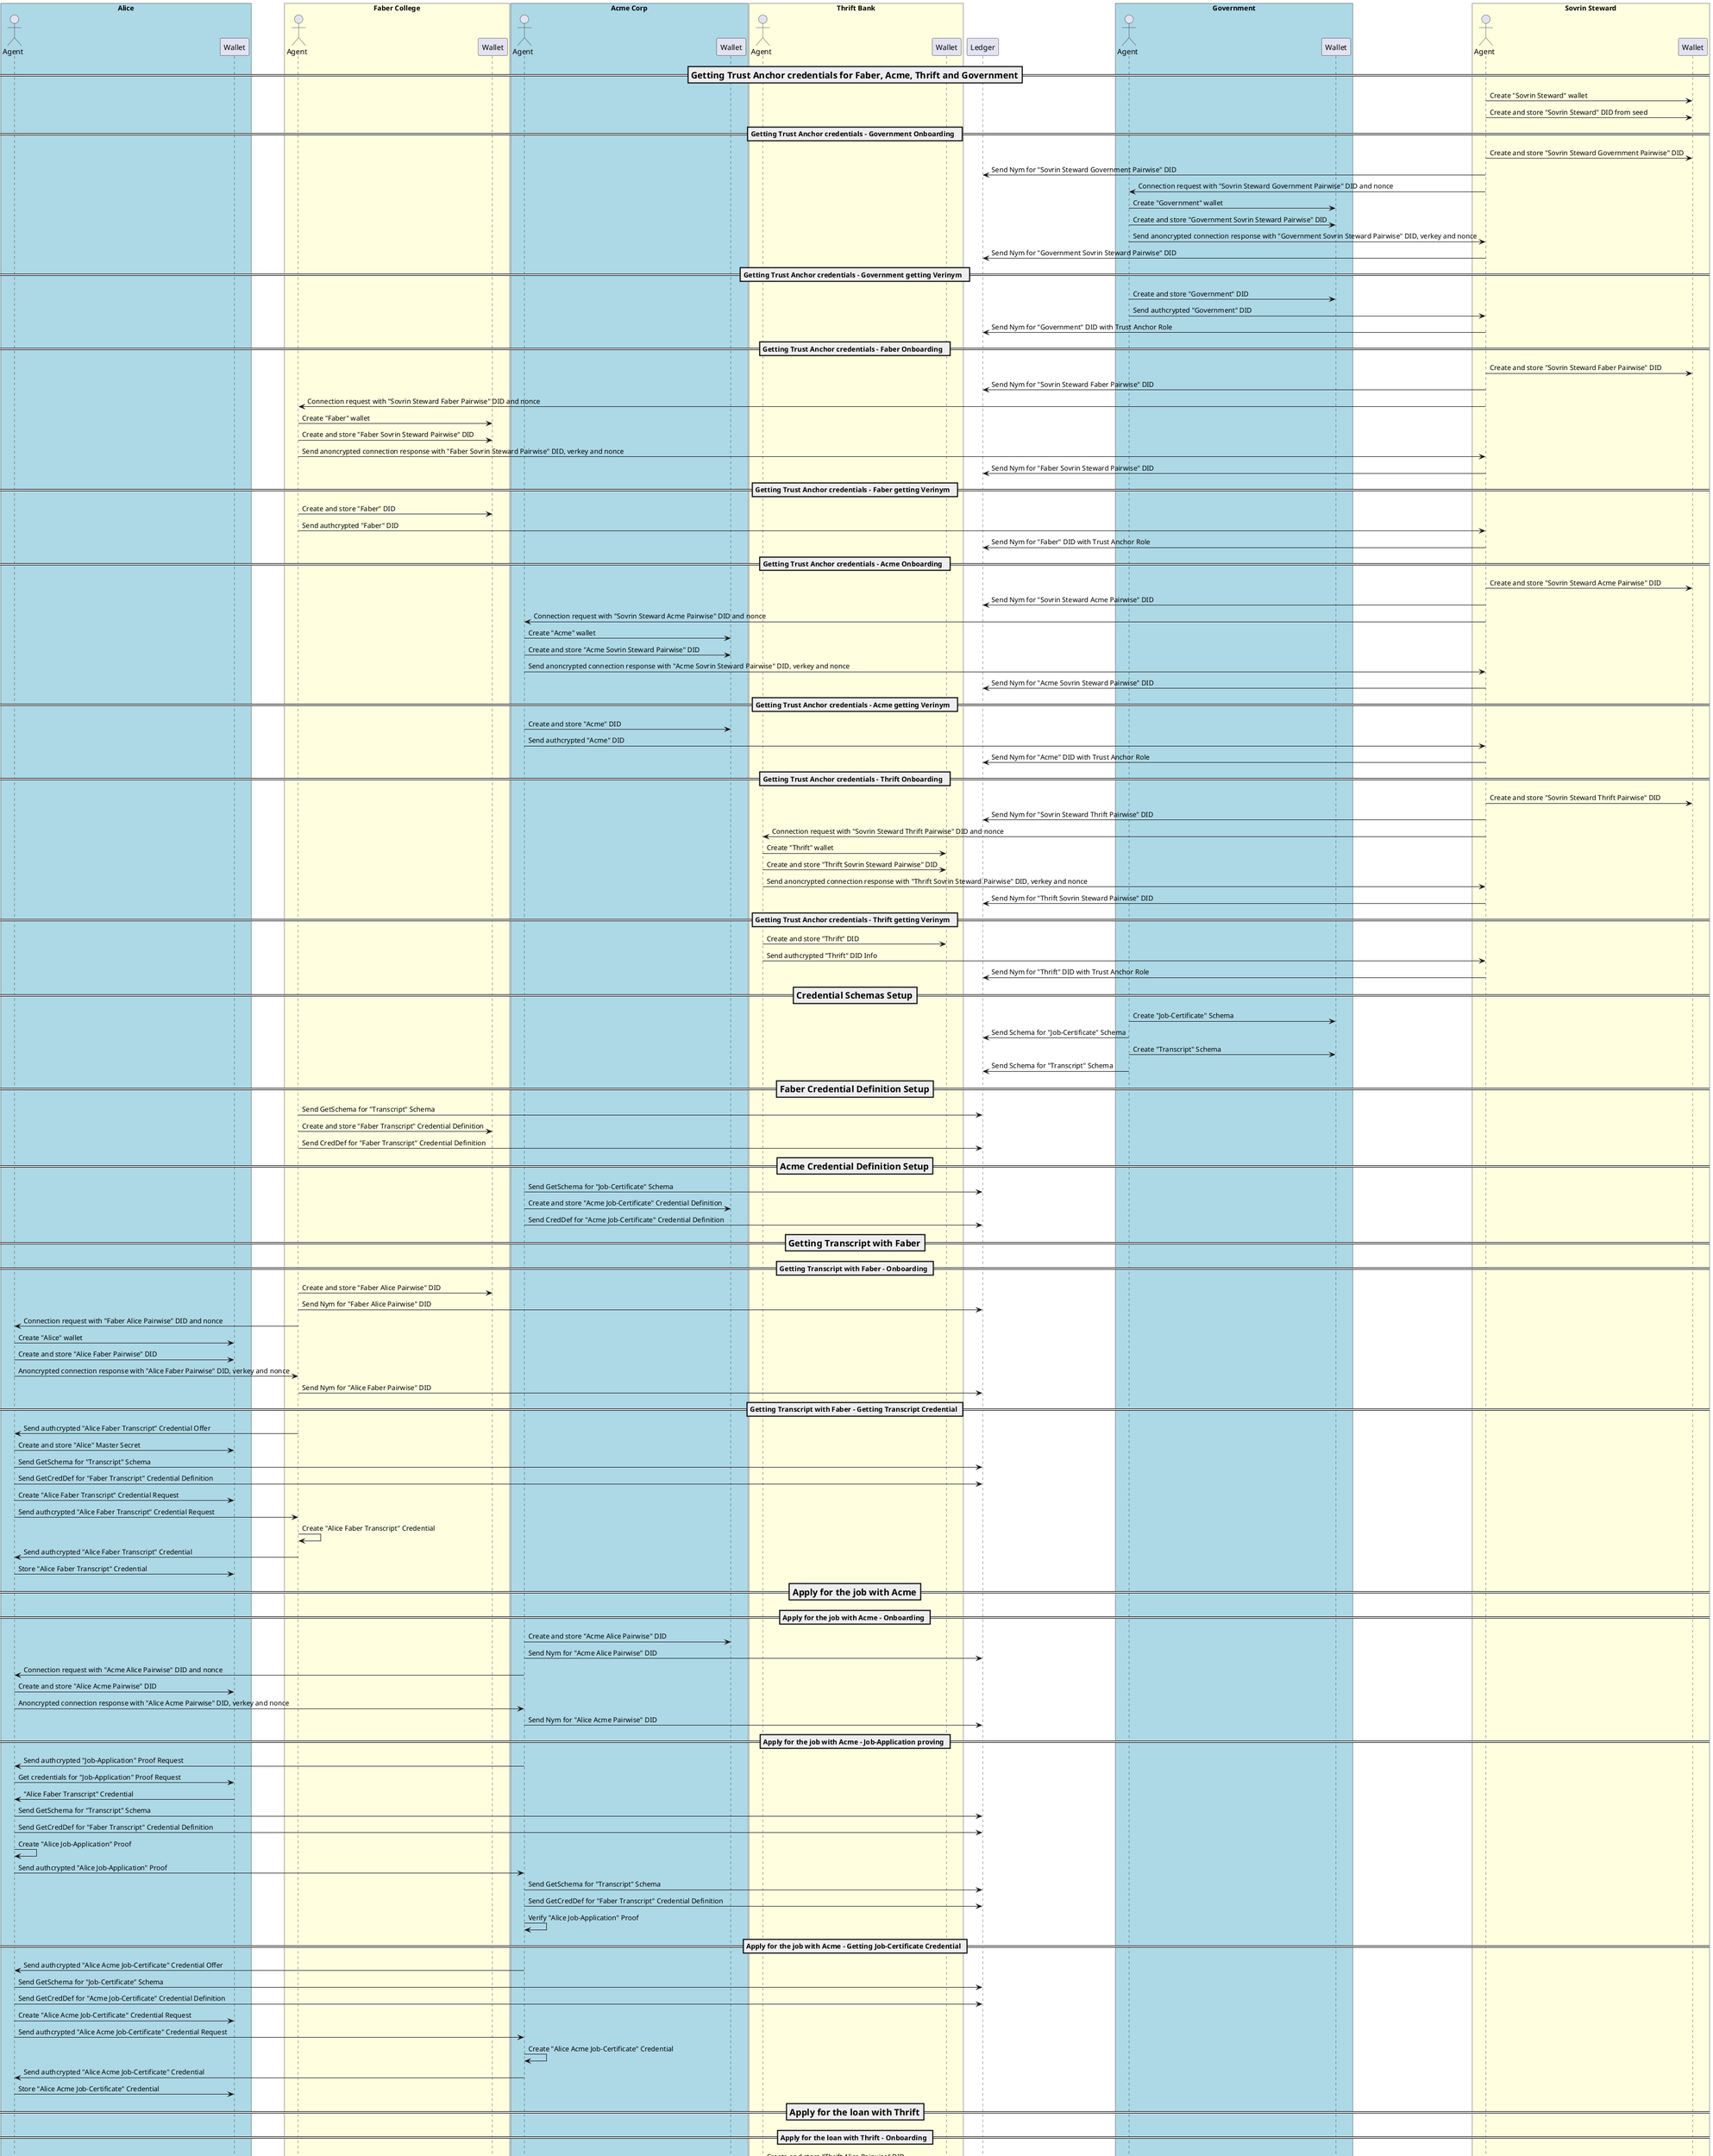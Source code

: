 @startuml

box "Alice" #LightBlue
actor "Agent" as A
participant "Wallet" as AW
endbox

box "Faber College" #LightYellow
actor "Agent" as F
participant "Wallet" as FW
endbox

box "Acme Corp" #LightBlue
actor "Agent" as AC
participant "Wallet" as ACW
endbox

box "Thrift Bank" #LightYellow
actor "Agent" as T
participant "Wallet" as TW
endbox

participant "Ledger" as L

box "Government" #LightBlue
actor "Agent" as G
participant "Wallet" as GW
endbox

box "Sovrin Steward" #LightYellow
actor "Agent" as S
participant "Wallet" as SW
endbox

=== Getting Trust Anchor credentials for Faber, Acme, Thrift and Government  ==
S->SW: Create "Sovrin Steward" wallet
S->SW: Create and store "Sovrin Steward" DID from seed

== Getting Trust Anchor credentials - Government Onboarding  ==
S->SW: Create and store "Sovrin Steward Government Pairwise" DID
S->L: Send Nym for "Sovrin Steward Government Pairwise" DID
S->G: Connection request with "Sovrin Steward Government Pairwise" DID and nonce
G->GW: Create "Government" wallet
G->GW: Create and store "Government Sovrin Steward Pairwise" DID
G->S: Send anoncrypted connection response with "Government Sovrin Steward Pairwise" DID, verkey and nonce
S->L: Send Nym for "Government Sovrin Steward Pairwise" DID

== Getting Trust Anchor credentials - Government getting Verinym  ==
G->GW: Create and store "Government" DID
G->S: Send authcrypted "Government" DID
S->L: Send Nym for "Government" DID with Trust Anchor Role

== Getting Trust Anchor credentials - Faber Onboarding  ==
S->SW: Create and store "Sovrin Steward Faber Pairwise" DID
S->L: Send Nym for "Sovrin Steward Faber Pairwise" DID
S->F: Connection request with "Sovrin Steward Faber Pairwise" DID and nonce
F->FW: Create "Faber" wallet
F->FW: Create and store "Faber Sovrin Steward Pairwise" DID
F->S: Send anoncrypted connection response with "Faber Sovrin Steward Pairwise" DID, verkey and nonce
S->L: Send Nym for "Faber Sovrin Steward Pairwise" DID

== Getting Trust Anchor credentials - Faber getting Verinym  ==
F->FW: Create and store "Faber" DID
F->S: Send authcrypted "Faber" DID
S->L: Send Nym for "Faber" DID with Trust Anchor Role

== Getting Trust Anchor credentials - Acme Onboarding  ==
S->SW: Create and store "Sovrin Steward Acme Pairwise" DID
S->L: Send Nym for "Sovrin Steward Acme Pairwise" DID
S->AC: Connection request with "Sovrin Steward Acme Pairwise" DID and nonce
AC->ACW: Create "Acme" wallet
AC->ACW: Create and store "Acme Sovrin Steward Pairwise" DID
AC->S: Send anoncrypted connection response with "Acme Sovrin Steward Pairwise" DID, verkey and nonce
S->L: Send Nym for "Acme Sovrin Steward Pairwise" DID

== Getting Trust Anchor credentials - Acme getting Verinym  ==
AC->ACW: Create and store "Acme" DID
AC->S: Send authcrypted "Acme" DID
S->L: Send Nym for "Acme" DID with Trust Anchor Role

== Getting Trust Anchor credentials - Thrift Onboarding  ==
S->SW: Create and store "Sovrin Steward Thrift Pairwise" DID
S->L: Send Nym for "Sovrin Steward Thrift Pairwise" DID
S->T: Connection request with "Sovrin Steward Thrift Pairwise" DID and nonce
T->TW: Create "Thrift" wallet
T->TW: Create and store "Thrift Sovrin Steward Pairwise" DID
T->S: Send anoncrypted connection response with "Thrift Sovrin Steward Pairwise" DID, verkey and nonce
S->L: Send Nym for "Thrift Sovrin Steward Pairwise" DID

== Getting Trust Anchor credentials - Thrift getting Verinym  ==
T->TW: Create and store "Thrift" DID
T->S: Send authcrypted "Thrift" DID Info
S->L: Send Nym for "Thrift" DID with Trust Anchor Role

=== Credential Schemas Setup ==
G->GW: Create "Job-Certificate" Schema
G->L: Send Schema for "Job-Certificate" Schema
G->GW: Create "Transcript" Schema
G->L: Send Schema for "Transcript" Schema

=== Faber Credential Definition Setup ==
F->L: Send GetSchema for "Transcript" Schema
F->FW: Create and store "Faber Transcript" Credential Definition
F->L: Send CredDef for "Faber Transcript" Credential Definition

=== Acme Credential Definition Setup ==
AC->L: Send GetSchema for "Job-Certificate" Schema
AC->ACW: Create and store "Acme Job-Certificate" Credential Definition
AC->L: Send CredDef for "Acme Job-Certificate" Credential Definition

=== Getting Transcript with Faber ==
== Getting Transcript with Faber - Onboarding ==
F->FW: Create and store "Faber Alice Pairwise" DID
F->L: Send Nym for "Faber Alice Pairwise" DID
F->A: Connection request with "Faber Alice Pairwise" DID and nonce
A->AW: Create "Alice" wallet
A->AW: Create and store "Alice Faber Pairwise" DID
A->F: Anoncrypted connection response with "Alice Faber Pairwise" DID, verkey and nonce
F->L: Send Nym for "Alice Faber Pairwise" DID

== Getting Transcript with Faber - Getting Transcript Credential ==
F->A: Send authcrypted "Alice Faber Transcript" Credential Offer
A->AW: Create and store "Alice" Master Secret
A->L: Send GetSchema for "Transcript" Schema
A->L: Send GetCredDef for "Faber Transcript" Credential Definition
A->AW: Create "Alice Faber Transcript" Credential Request
A->F: Send authcrypted "Alice Faber Transcript" Credential Request
F->F: Create "Alice Faber Transcript" Credential
F->A: Send authcrypted "Alice Faber Transcript" Credential
A->AW: Store "Alice Faber Transcript" Credential

=== Apply for the job with Acme ==
== Apply for the job with Acme - Onboarding ==
AC->ACW: Create and store "Acme Alice Pairwise" DID
AC->L: Send Nym for "Acme Alice Pairwise" DID
AC->A: Connection request with "Acme Alice Pairwise" DID and nonce
A->AW: Create and store "Alice Acme Pairwise" DID
A->AC: Anoncrypted connection response with "Alice Acme Pairwise" DID, verkey and nonce
AC->L: Send Nym for "Alice Acme Pairwise" DID

== Apply for the job with Acme - Job-Application proving ==
AC->A: Send authcrypted "Job-Application" Proof Request
A->AW: Get credentials for "Job-Application" Proof Request
AW->A: "Alice Faber Transcript" Credential
A->L: Send GetSchema for "Transcript" Schema
A->L: Send GetCredDef for "Faber Transcript" Credential Definition
A->A: Create "Alice Job-Application" Proof
A->AC: Send authcrypted "Alice Job-Application" Proof
AC->L: Send GetSchema for "Transcript" Schema
AC->L: Send GetCredDef for "Faber Transcript" Credential Definition
AC->AC: Verify "Alice Job-Application" Proof

== Apply for the job with Acme - Getting Job-Certificate Credential ==
AC->A: Send authcrypted "Alice Acme Job-Certificate" Credential Offer
A->L: Send GetSchema for "Job-Certificate" Schema
A->L: Send GetCredDef for "Acme Job-Certificate" Credential Definition
A->AW: Create "Alice Acme Job-Certificate" Credential Request
A->AC: Send authcrypted "Alice Acme Job-Certificate" Credential Request
AC->AC: Create "Alice Acme Job-Certificate" Credential
AC->A: Send authcrypted "Alice Acme Job-Certificate" Credential
A->AW: Store "Alice Acme Job-Certificate" Credential

=== Apply for the loan with Thrift ==
== Apply for the loan with Thrift - Onboarding ==
T->TW: Create and store "Thrift Alice Pairwise" DID
T->L: Send Nym for "Thrift Alice Pairwise" DID
T->A: Connection request with "Thrift Alice Pairwise" DID and nonce
A->AW: Create and store "Alice Thrift Pairwise" DID
A->T: Anoncrypted connection response with "Alice Thrift Pairwise" DID, verkey and nonce
T->L: Send Nym for "Alice Thrift Pairwise" DID

== Apply for the loan with Thrift - Employment History proving  ==
T->A: Send authcrypted "Loan-Application-Basic" Proof Request
A->AW: Get credentials for "Loan-Application-Basic" Proof Request
AW->A: "Alice Acme Job-Certificate" Credential
A->L: Send GetSchema for "Job-Certificate" Schema
A->L: Send GetCredDef for "Acme Job-Certificate" Credential Definition
A->A: Create "Loan-Application-Basic" Proof
A->T: Send "Loan-Application-Basic" Proof
T->L: Send GetSchema for "Job-Certificate" Schema
T->L: Send GetCredDef for "Acme Job-Certificate" Credential Definition
T->T: Verify "Loan-Application-Basic" Proof

== Apply for the loan with Thrift - Loan-Application-KYC proving  ==
T->A: Send authcrypted "Loan-Application-KYC" Proof Request
A->AW: Get credentials for "Loan-Application-KYC" Proof Request
AW->A: "Alice Faber Transcript and Alice Acme Job-Certificate" Credential
A->L: Send GetSchema for "Transcript" Schema
A->L: Send GetCredDef for "Faber Transcript" Credential Definition
A->L: Send GetSchema for "Job-Certificate" Schema
A->L: Send GetCredDef for "Acme Job-Certificate" Credential Definition
A->A: Create "Loan-Application-KYC" Proof
A->T: Send "Loan-Application-KYC" Proof
T->L: Send GetSchema for "Transcript" Schema
T->L: Send GetCredDef for "Faber Transcript" Credential Definition
T->L: Send GetSchema for "Job-Certificate" Schema
T->L: Send GetCredDef for "Acme Job-Certificate" Credential Definition
T->T: Verify "Loan-Application-KYC" Proof

@enduml